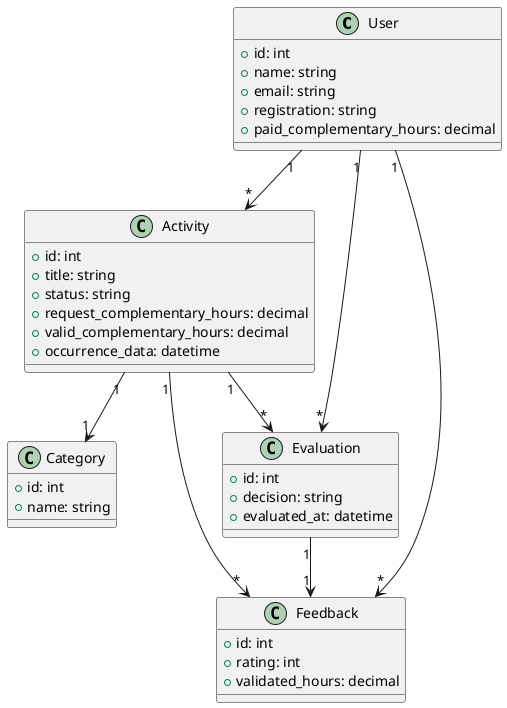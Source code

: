 @startuml

class User {
    +id: int
    +name: string
    +email: string
    +registration: string
    +paid_complementary_hours: decimal
}

class Activity {
    +id: int
    +title: string
    +status: string
    +request_complementary_hours: decimal
    +valid_complementary_hours: decimal
    +occurrence_data: datetime
}

class Category {
    +id: int
    +name: string
}

class Evaluation {
    +id: int
    +decision: string
    +evaluated_at: datetime
}

class Feedback {
    +id: int
    +rating: int
    +validated_hours: decimal
}

User "1" --> "*" Activity
User "1" --> "*" Evaluation
Activity "1" --> "1" Category
Activity "1" --> "*" Evaluation
Activity "1" --> "*" Feedback
Evaluation "1" --> "1" Feedback
User "1" --> "*" Feedback

@enduml
